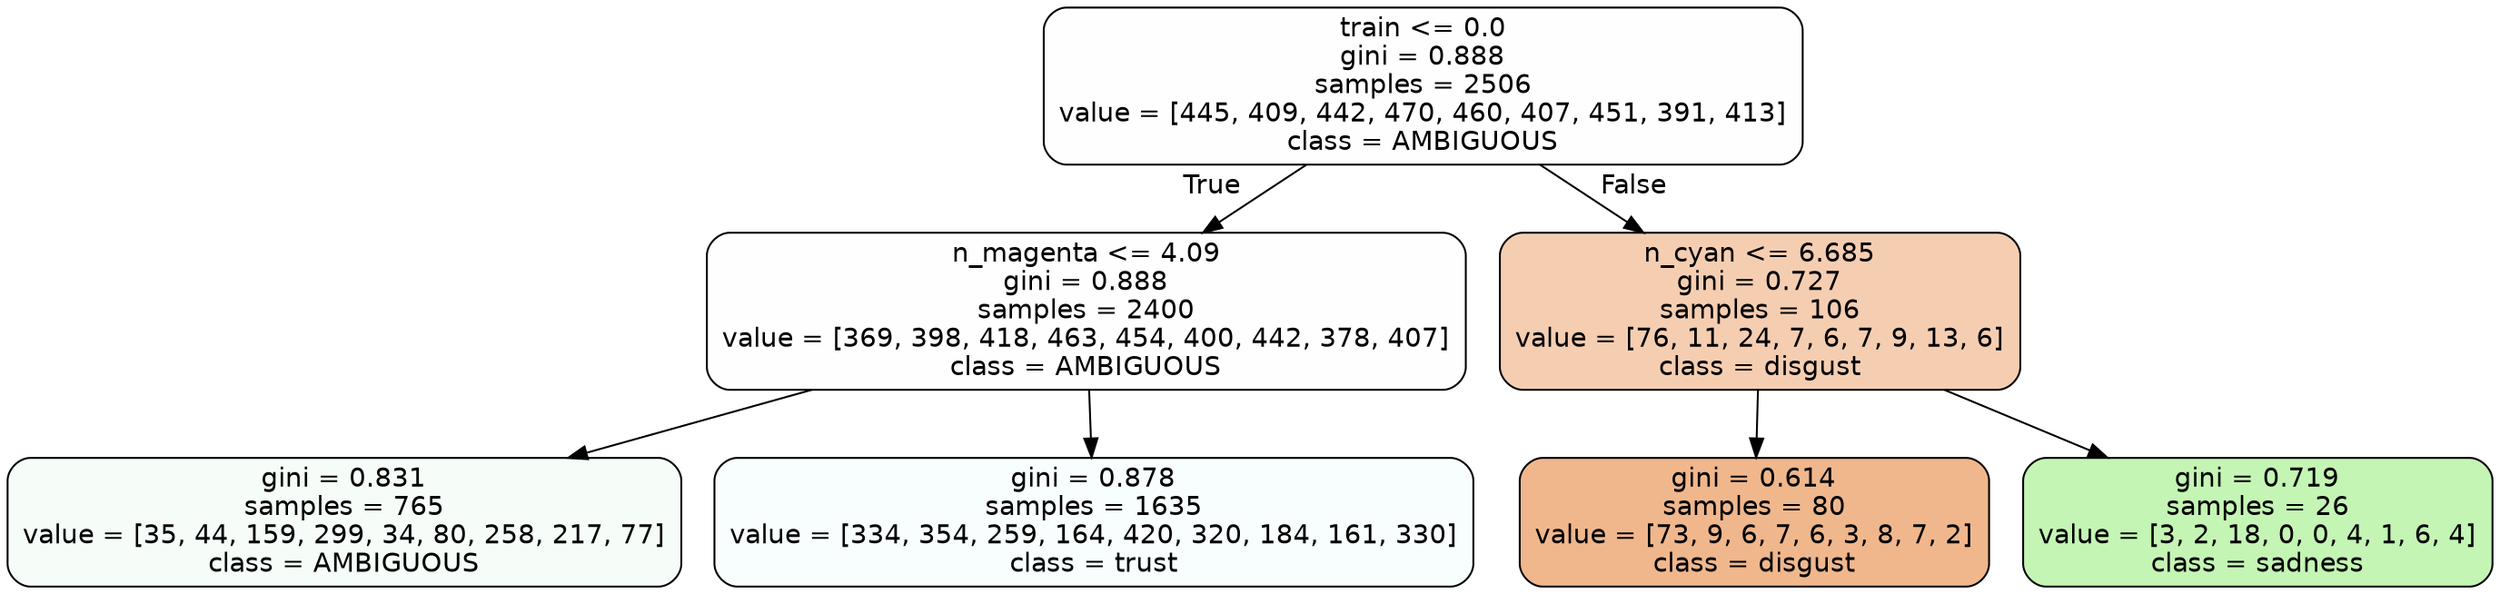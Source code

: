 digraph Tree {
node [shape=box, style="filled, rounded", color="black", fontname=helvetica] ;
edge [fontname=helvetica] ;
0 [label="train <= 0.0\ngini = 0.888\nsamples = 2506\nvalue = [445, 409, 442, 470, 460, 407, 451, 391, 413]\nclass = AMBIGUOUS", fillcolor="#39e58101"] ;
1 [label="n_magenta <= 4.09\ngini = 0.888\nsamples = 2400\nvalue = [369, 398, 418, 463, 454, 400, 442, 378, 407]\nclass = AMBIGUOUS", fillcolor="#39e58101"] ;
0 -> 1 [labeldistance=2.5, labelangle=45, headlabel="True"] ;
2 [label="gini = 0.831\nsamples = 765\nvalue = [35, 44, 159, 299, 34, 80, 258, 217, 77]\nclass = AMBIGUOUS", fillcolor="#39e5810b"] ;
1 -> 2 ;
3 [label="gini = 0.878\nsamples = 1635\nvalue = [334, 354, 259, 164, 420, 320, 184, 161, 330]\nclass = trust", fillcolor="#39d7e508"] ;
1 -> 3 ;
4 [label="n_cyan <= 6.685\ngini = 0.727\nsamples = 106\nvalue = [76, 11, 24, 7, 6, 7, 9, 13, 6]\nclass = disgust", fillcolor="#e5813962"] ;
0 -> 4 [labeldistance=2.5, labelangle=-45, headlabel="False"] ;
5 [label="gini = 0.614\nsamples = 80\nvalue = [73, 9, 6, 7, 6, 3, 8, 7, 2]\nclass = disgust", fillcolor="#e5813992"] ;
4 -> 5 ;
6 [label="gini = 0.719\nsamples = 26\nvalue = [3, 2, 18, 0, 0, 4, 1, 6, 4]\nclass = sadness", fillcolor="#64e53960"] ;
4 -> 6 ;
}